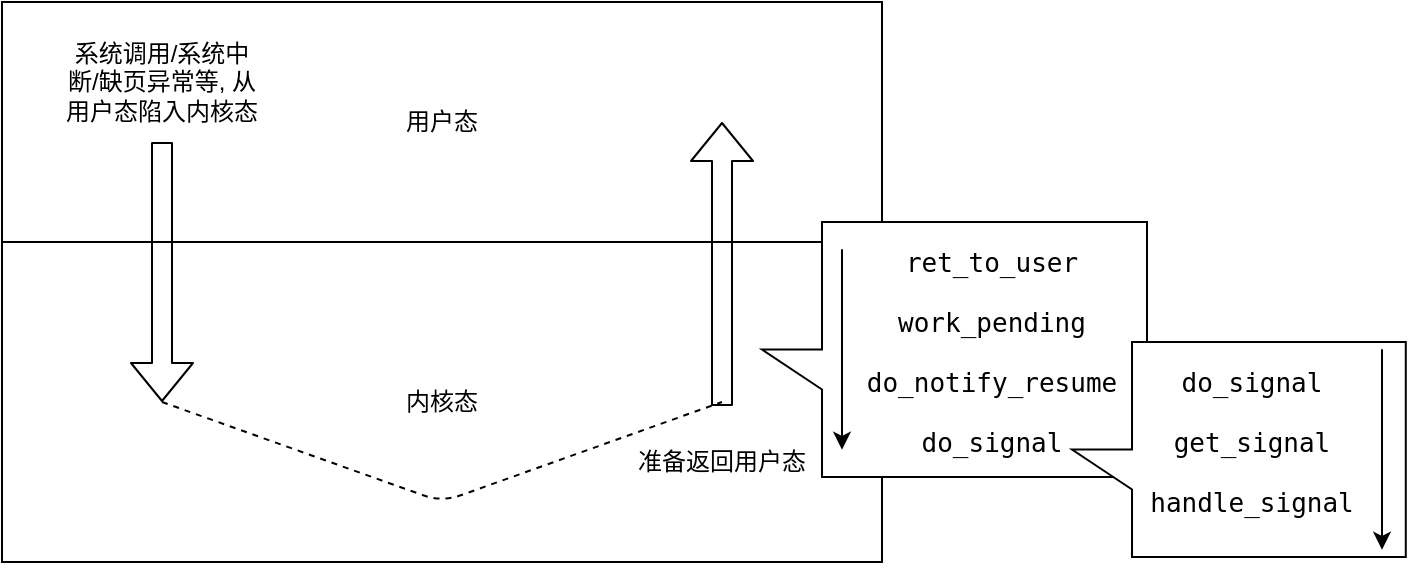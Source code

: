 <mxfile version="14.6.13" type="device"><diagram id="MlvsCNFwaZl_uADlnA8K" name="第 1 页"><mxGraphModel dx="1379" dy="713" grid="1" gridSize="10" guides="1" tooltips="1" connect="1" arrows="1" fold="1" page="1" pageScale="1" pageWidth="850" pageHeight="1100" math="0" shadow="0"><root><mxCell id="0"/><mxCell id="1" parent="0"/><mxCell id="S5Bloaj1XxjJfKJrYgw1-1" value="内核态" style="rounded=0;whiteSpace=wrap;html=1;" vertex="1" parent="1"><mxGeometry x="120" y="280" width="440" height="160" as="geometry"/></mxCell><mxCell id="S5Bloaj1XxjJfKJrYgw1-2" value="用户态" style="rounded=0;whiteSpace=wrap;html=1;" vertex="1" parent="1"><mxGeometry x="120" y="160" width="440" height="120" as="geometry"/></mxCell><mxCell id="S5Bloaj1XxjJfKJrYgw1-4" value="" style="shape=flexArrow;endArrow=classic;html=1;" edge="1" parent="1"><mxGeometry width="50" height="50" relative="1" as="geometry"><mxPoint x="200" y="230" as="sourcePoint"/><mxPoint x="200" y="360" as="targetPoint"/></mxGeometry></mxCell><mxCell id="S5Bloaj1XxjJfKJrYgw1-5" value="" style="shape=flexArrow;endArrow=classic;html=1;" edge="1" parent="1"><mxGeometry width="50" height="50" relative="1" as="geometry"><mxPoint x="480" y="362" as="sourcePoint"/><mxPoint x="480" y="220" as="targetPoint"/></mxGeometry></mxCell><mxCell id="S5Bloaj1XxjJfKJrYgw1-6" value="" style="endArrow=none;dashed=1;html=1;" edge="1" parent="1"><mxGeometry width="50" height="50" relative="1" as="geometry"><mxPoint x="200" y="360" as="sourcePoint"/><mxPoint x="480" y="360" as="targetPoint"/><Array as="points"><mxPoint x="340" y="410"/></Array></mxGeometry></mxCell><mxCell id="S5Bloaj1XxjJfKJrYgw1-7" value="准备返回用户态" style="text;html=1;strokeColor=none;fillColor=none;align=center;verticalAlign=middle;whiteSpace=wrap;rounded=0;" vertex="1" parent="1"><mxGeometry x="430" y="380" width="100" height="20" as="geometry"/></mxCell><mxCell id="S5Bloaj1XxjJfKJrYgw1-8" value="系统调用/系统中断/缺页异常等, 从用户态陷入内核态" style="text;html=1;strokeColor=none;fillColor=none;align=center;verticalAlign=middle;whiteSpace=wrap;rounded=0;" vertex="1" parent="1"><mxGeometry x="150" y="170" width="100" height="60" as="geometry"/></mxCell><mxCell id="S5Bloaj1XxjJfKJrYgw1-9" value="" style="shape=callout;whiteSpace=wrap;html=1;perimeter=calloutPerimeter;rotation=90;" vertex="1" parent="1"><mxGeometry x="532.5" y="237.5" width="127.5" height="192.5" as="geometry"/></mxCell><mxCell id="S5Bloaj1XxjJfKJrYgw1-10" value="&lt;span style=&quot;font-family: monospace ; font-size: medium ; background-color: rgb(255 , 255 , 255)&quot;&gt;ret_to_user&lt;/span&gt;" style="text;html=1;strokeColor=none;fillColor=none;align=center;verticalAlign=middle;whiteSpace=wrap;rounded=0;" vertex="1" parent="1"><mxGeometry x="560" y="280" width="110" height="20" as="geometry"/></mxCell><mxCell id="S5Bloaj1XxjJfKJrYgw1-11" value="&lt;span style=&quot;font-family: monospace ; font-size: medium ; background-color: rgb(255 , 255 , 255)&quot;&gt;work_pending&lt;/span&gt;" style="text;html=1;strokeColor=none;fillColor=none;align=center;verticalAlign=middle;whiteSpace=wrap;rounded=0;" vertex="1" parent="1"><mxGeometry x="560" y="310" width="110" height="20" as="geometry"/></mxCell><mxCell id="S5Bloaj1XxjJfKJrYgw1-12" value="&lt;span style=&quot;font-family: monospace ; font-size: medium ; background-color: rgb(255 , 255 , 255)&quot;&gt;do_notify_resume&lt;/span&gt;" style="text;html=1;strokeColor=none;fillColor=none;align=center;verticalAlign=middle;whiteSpace=wrap;rounded=0;" vertex="1" parent="1"><mxGeometry x="560" y="340" width="110" height="20" as="geometry"/></mxCell><mxCell id="S5Bloaj1XxjJfKJrYgw1-13" value="&lt;span style=&quot;font-family: monospace ; font-size: medium ; background-color: rgb(255 , 255 , 255)&quot;&gt;do_signal&lt;/span&gt;" style="text;html=1;strokeColor=none;fillColor=none;align=center;verticalAlign=middle;whiteSpace=wrap;rounded=0;" vertex="1" parent="1"><mxGeometry x="560" y="370" width="110" height="20" as="geometry"/></mxCell><mxCell id="S5Bloaj1XxjJfKJrYgw1-14" value="" style="endArrow=classic;html=1;" edge="1" parent="1"><mxGeometry width="50" height="50" relative="1" as="geometry"><mxPoint x="540" y="283.63" as="sourcePoint"/><mxPoint x="540" y="383.88" as="targetPoint"/></mxGeometry></mxCell><mxCell id="S5Bloaj1XxjJfKJrYgw1-15" value="" style="shape=callout;whiteSpace=wrap;html=1;perimeter=calloutPerimeter;rotation=90;" vertex="1" parent="1"><mxGeometry x="684.7" y="300.32" width="107.5" height="166.88" as="geometry"/></mxCell><mxCell id="S5Bloaj1XxjJfKJrYgw1-16" value="&lt;span style=&quot;font-family: monospace ; font-size: medium ; background-color: rgb(255 , 255 , 255)&quot;&gt;do_signal&lt;/span&gt;" style="text;html=1;strokeColor=none;fillColor=none;align=center;verticalAlign=middle;whiteSpace=wrap;rounded=0;" vertex="1" parent="1"><mxGeometry x="690" y="340" width="110" height="20" as="geometry"/></mxCell><mxCell id="S5Bloaj1XxjJfKJrYgw1-17" value="&lt;span style=&quot;font-family: monospace ; font-size: medium ; background-color: rgb(255 , 255 , 255)&quot;&gt;get_signal&lt;/span&gt;" style="text;html=1;strokeColor=none;fillColor=none;align=center;verticalAlign=middle;whiteSpace=wrap;rounded=0;" vertex="1" parent="1"><mxGeometry x="690" y="370" width="110" height="20" as="geometry"/></mxCell><mxCell id="S5Bloaj1XxjJfKJrYgw1-18" value="&lt;span style=&quot;font-family: monospace ; font-size: medium ; background-color: rgb(255 , 255 , 255)&quot;&gt;handle_signal&lt;/span&gt;" style="text;html=1;strokeColor=none;fillColor=none;align=center;verticalAlign=middle;whiteSpace=wrap;rounded=0;" vertex="1" parent="1"><mxGeometry x="690" y="400" width="110" height="20" as="geometry"/></mxCell><mxCell id="S5Bloaj1XxjJfKJrYgw1-19" value="" style="endArrow=classic;html=1;" edge="1" parent="1"><mxGeometry width="50" height="50" relative="1" as="geometry"><mxPoint x="810" y="333.63" as="sourcePoint"/><mxPoint x="810" y="433.88" as="targetPoint"/></mxGeometry></mxCell></root></mxGraphModel></diagram></mxfile>
